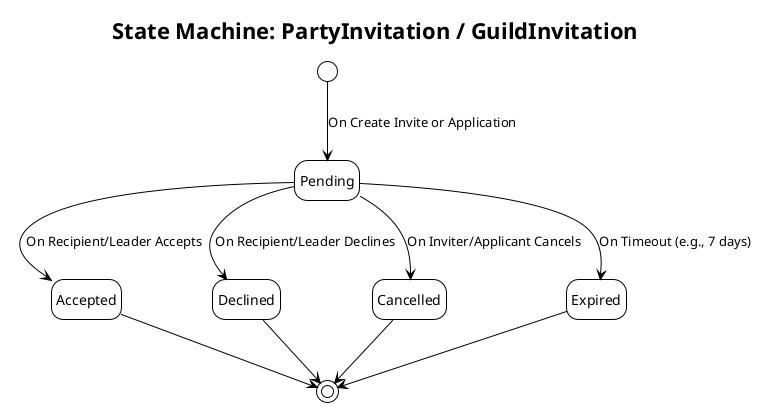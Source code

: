 ' File Path: /docs/srs/diagrams/state-machines/invitation-state-machine.puml
@startuml
!theme plain
title "State Machine: PartyInvitation / GuildInvitation"
hide empty description

[*] --> Pending : On Create Invite or Application

state Accepted
state Declined
state Cancelled
state Expired

Pending --> Accepted : On Recipient/Leader Accepts
Pending --> Declined : On Recipient/Leader Declines
Pending --> Cancelled : On Inviter/Applicant Cancels
Pending --> Expired : On Timeout (e.g., 7 days)

Accepted --> [*]
Declined --> [*]
Cancelled --> [*]
Expired --> [*]

@enduml